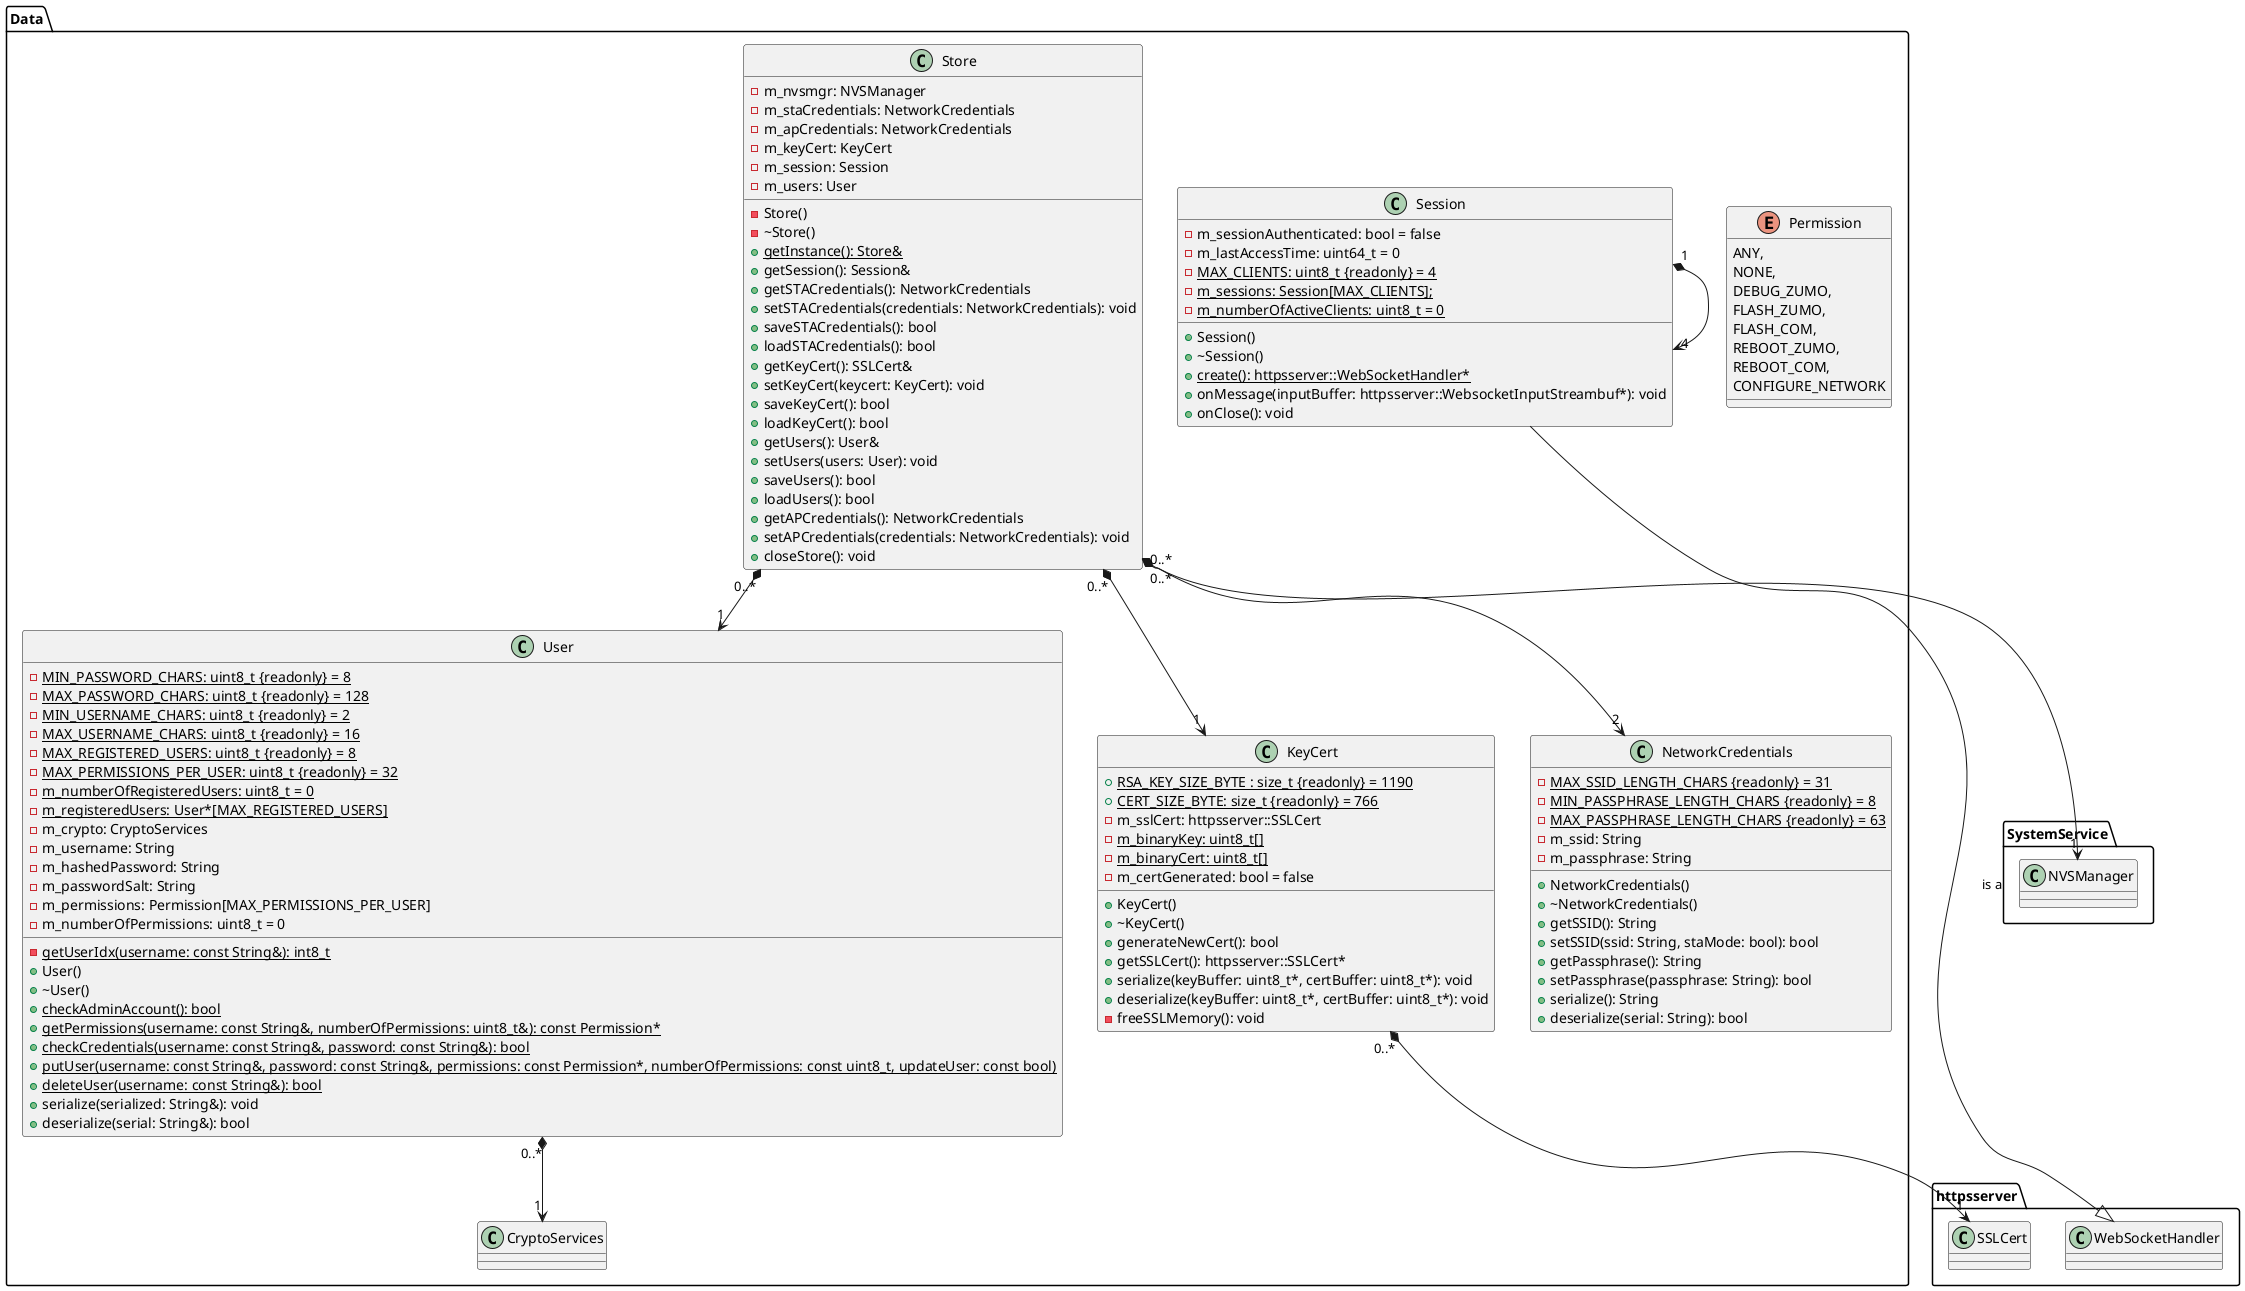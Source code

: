 @startuml
package SystemService
{
    class NVSManager
    {
    }
}

package httpsserver
{
    class SSLCert
    class WebSocketHandler
}

package Data
{
    class NetworkCredentials
    {
        - {static} MAX_SSID_LENGTH_CHARS {readonly} = 31
        - {static} MIN_PASSPHRASE_LENGTH_CHARS {readonly} = 8
        - {static} MAX_PASSPHRASE_LENGTH_CHARS {readonly} = 63
        - m_ssid: String
        - m_passphrase: String

        + NetworkCredentials()
        + ~NetworkCredentials()
        + getSSID(): String
        + setSSID(ssid: String, staMode: bool): bool
        + getPassphrase(): String
        + setPassphrase(passphrase: String): bool
        + serialize(): String
        + deserialize(serial: String): bool
    }

    class KeyCert
    {
        + {static} RSA_KEY_SIZE_BYTE : size_t {readonly} = 1190
        + {static} CERT_SIZE_BYTE: size_t {readonly} = 766
        - m_sslCert: httpsserver::SSLCert
        - {static} m_binaryKey: uint8_t[]
        - {static} m_binaryCert: uint8_t[]
        - m_certGenerated: bool = false
        + KeyCert()
        + ~KeyCert()
        + generateNewCert(): bool
        + getSSLCert(): httpsserver::SSLCert*
        + serialize(keyBuffer: uint8_t*, certBuffer: uint8_t*): void
        + deserialize(keyBuffer: uint8_t*, certBuffer: uint8_t*): void
        - freeSSLMemory(): void
    }
    KeyCert "0..*" *--> "1" SSLCert

    enum Permission
    {
        ANY,
        NONE,
        DEBUG_ZUMO,
        FLASH_ZUMO,
        FLASH_COM,
        REBOOT_ZUMO,
        REBOOT_COM,
        CONFIGURE_NETWORK
    }

    class User
    {
        - {static} MIN_PASSWORD_CHARS: uint8_t {readonly} = 8
        - {static} MAX_PASSWORD_CHARS: uint8_t {readonly} = 128
        - {static} MIN_USERNAME_CHARS: uint8_t {readonly} = 2
        - {static} MAX_USERNAME_CHARS: uint8_t {readonly} = 16
        - {static} MAX_REGISTERED_USERS: uint8_t {readonly} = 8
        - {static} MAX_PERMISSIONS_PER_USER: uint8_t {readonly} = 32
        - {static} m_numberOfRegisteredUsers: uint8_t = 0
        - {static} m_registeredUsers: User*[MAX_REGISTERED_USERS]
        - m_crypto: CryptoServices
        - m_username: String
        - m_hashedPassword: String
        - m_passwordSalt: String
        - m_permissions: Permission[MAX_PERMISSIONS_PER_USER]
        - m_numberOfPermissions: uint8_t = 0
        - {static} getUserIdx(username: const String&): int8_t
        + User()
        + ~User()
        + {static} checkAdminAccount(): bool
        + {static} getPermissions(username: const String&, numberOfPermissions: uint8_t&): const Permission*
        + {static} checkCredentials(username: const String&, password: const String&): bool
        + {static} putUser(username: const String&, password: const String&, permissions: const Permission*, numberOfPermissions: const uint8_t, updateUser: const bool)
        + {static} deleteUser(username: const String&): bool
        + serialize(serialized: String&): void
        + deserialize(serial: String&): bool
    }
    User "0..*" *--> "1" CryptoServices

    class Session
    {
        - m_sessionAuthenticated: bool = false
        - m_lastAccessTime: uint64_t = 0
        - {static} MAX_CLIENTS: uint8_t {readonly} = 4
        - {static} m_sessions: Session[MAX_CLIENTS];
        - {static} m_numberOfActiveClients: uint8_t = 0
        + Session()
        + ~Session()
        + {static} create(): httpsserver::WebSocketHandler*
        + onMessage(inputBuffer: httpsserver::WebsocketInputStreambuf*): void
        + onClose(): void
    }
    Session "1" *--> "4" Session
    WebSocketHandler <|-down- Session : is a

    class Store
    {
        - m_nvsmgr: NVSManager
        - m_staCredentials: NetworkCredentials
        - m_apCredentials: NetworkCredentials
        - m_keyCert: KeyCert
        - m_session: Session
        - m_users: User

        - Store()
        - ~Store()
        {static} + getInstance(): Store&
        + getSession(): Session&
        + getSTACredentials(): NetworkCredentials
        + setSTACredentials(credentials: NetworkCredentials): void
        + saveSTACredentials(): bool
        + loadSTACredentials(): bool
        + getKeyCert(): SSLCert&
        + setKeyCert(keycert: KeyCert): void
        + saveKeyCert(): bool
        + loadKeyCert(): bool
        + getUsers(): User&
        + setUsers(users: User): void
        + saveUsers(): bool
        + loadUsers(): bool
        + getAPCredentials(): NetworkCredentials
        + setAPCredentials(credentials: NetworkCredentials): void
        + closeStore(): void
    }
    Store "0..*" *--> "1" NVSManager
    Store "0..*" *--> "2" NetworkCredentials
    Store "0..*" *--> "1" KeyCert
    Store "0..*" *--> "1" User
}
@enduml
